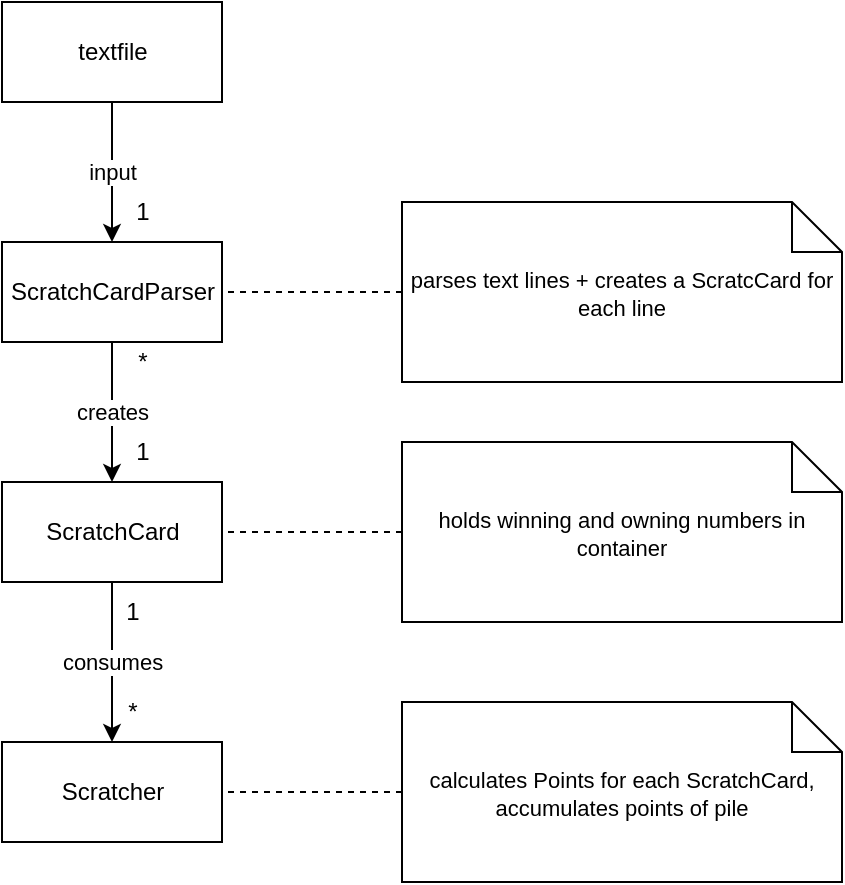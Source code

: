 <mxfile>
    <diagram id="YzUoQij953maOpbc3Z_9" name="Page-1">
        <mxGraphModel dx="940" dy="595" grid="1" gridSize="10" guides="1" tooltips="1" connect="1" arrows="1" fold="1" page="1" pageScale="1" pageWidth="850" pageHeight="1100" math="0" shadow="0">
            <root>
                <mxCell id="0"/>
                <mxCell id="1" parent="0"/>
                <mxCell id="6" value="input" style="edgeStyle=none;html=1;" parent="1" source="2" target="3" edge="1">
                    <mxGeometry relative="1" as="geometry"/>
                </mxCell>
                <mxCell id="2" value="textfile" style="html=1;" parent="1" vertex="1">
                    <mxGeometry x="370" y="140" width="110" height="50" as="geometry"/>
                </mxCell>
                <mxCell id="7" value="creates" style="edgeStyle=none;html=1;" parent="1" source="3" target="4" edge="1">
                    <mxGeometry relative="1" as="geometry"/>
                </mxCell>
                <mxCell id="3" value="ScratchCardParser" style="html=1;" parent="1" vertex="1">
                    <mxGeometry x="370" y="260" width="110" height="50" as="geometry"/>
                </mxCell>
                <mxCell id="8" value="consumes" style="edgeStyle=none;html=1;" parent="1" source="4" target="5" edge="1">
                    <mxGeometry relative="1" as="geometry"/>
                </mxCell>
                <mxCell id="4" value="ScratchCard" style="html=1;" parent="1" vertex="1">
                    <mxGeometry x="370" y="380" width="110" height="50" as="geometry"/>
                </mxCell>
                <mxCell id="5" value="Scratcher" style="html=1;" parent="1" vertex="1">
                    <mxGeometry x="370" y="510" width="110" height="50" as="geometry"/>
                </mxCell>
                <mxCell id="13" style="edgeStyle=none;html=1;dashed=1;endArrow=none;endFill=0;" parent="1" source="11" target="3" edge="1">
                    <mxGeometry relative="1" as="geometry"/>
                </mxCell>
                <mxCell id="11" value="&lt;span style=&quot;font-size: 11px;&quot;&gt;parses text lines + creates a ScratcCard for each line&lt;/span&gt;" style="shape=note2;boundedLbl=1;whiteSpace=wrap;html=1;size=25;verticalAlign=top;align=center;" parent="1" vertex="1">
                    <mxGeometry x="570" y="240" width="220" height="90" as="geometry"/>
                </mxCell>
                <mxCell id="15" style="edgeStyle=none;html=1;dashed=1;endArrow=none;endFill=0;" parent="1" source="14" target="4" edge="1">
                    <mxGeometry relative="1" as="geometry"/>
                </mxCell>
                <mxCell id="14" value="&lt;span style=&quot;font-size: 11px;&quot;&gt;holds winning and owning numbers in container&lt;/span&gt;" style="shape=note2;boundedLbl=1;whiteSpace=wrap;html=1;size=25;verticalAlign=top;align=center;" parent="1" vertex="1">
                    <mxGeometry x="570" y="360" width="220" height="90" as="geometry"/>
                </mxCell>
                <mxCell id="17" style="edgeStyle=none;html=1;dashed=1;endArrow=none;endFill=0;" parent="1" source="16" target="5" edge="1">
                    <mxGeometry relative="1" as="geometry"/>
                </mxCell>
                <mxCell id="16" value="&lt;span style=&quot;font-size: 11px;&quot;&gt;calculates Points for each ScratchCard,&lt;/span&gt;&lt;br style=&quot;font-size: 11px;&quot;&gt;&lt;span style=&quot;font-size: 11px;&quot;&gt;accumulates points of pile&lt;/span&gt;" style="shape=note2;boundedLbl=1;whiteSpace=wrap;html=1;size=25;verticalAlign=top;align=center;" parent="1" vertex="1">
                    <mxGeometry x="570" y="490" width="220" height="90" as="geometry"/>
                </mxCell>
                <mxCell id="18" value="1" style="text;html=1;align=center;verticalAlign=middle;resizable=0;points=[];autosize=1;strokeColor=none;fillColor=none;" parent="1" vertex="1">
                    <mxGeometry x="425" y="230" width="30" height="30" as="geometry"/>
                </mxCell>
                <mxCell id="19" value="1" style="text;html=1;align=center;verticalAlign=middle;resizable=0;points=[];autosize=1;strokeColor=none;fillColor=none;" parent="1" vertex="1">
                    <mxGeometry x="425" y="350" width="30" height="30" as="geometry"/>
                </mxCell>
                <mxCell id="20" value="*" style="text;html=1;align=center;verticalAlign=middle;resizable=0;points=[];autosize=1;strokeColor=none;fillColor=none;" parent="1" vertex="1">
                    <mxGeometry x="425" y="305" width="30" height="30" as="geometry"/>
                </mxCell>
                <mxCell id="21" value="*" style="text;html=1;align=center;verticalAlign=middle;resizable=0;points=[];autosize=1;strokeColor=none;fillColor=none;" parent="1" vertex="1">
                    <mxGeometry x="420" y="480" width="30" height="30" as="geometry"/>
                </mxCell>
                <mxCell id="22" value="1" style="text;html=1;align=center;verticalAlign=middle;resizable=0;points=[];autosize=1;strokeColor=none;fillColor=none;" parent="1" vertex="1">
                    <mxGeometry x="420" y="430" width="30" height="30" as="geometry"/>
                </mxCell>
            </root>
        </mxGraphModel>
    </diagram>
</mxfile>